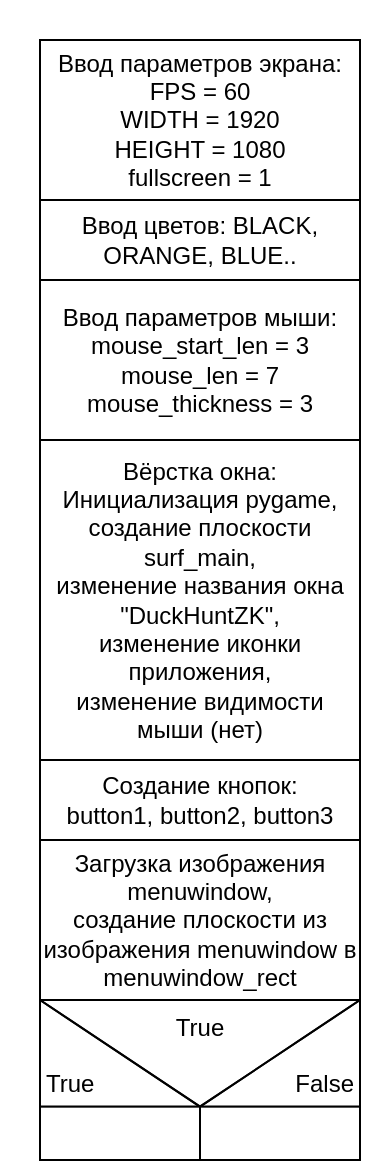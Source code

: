 <mxfile version="12.6.5" type="github">
  <diagram id="prtHgNgQTEPvFCAcTncT" name="Page-1">
    <mxGraphModel dx="1172" dy="1263" grid="1" gridSize="10" guides="1" tooltips="1" connect="1" arrows="1" fold="1" page="1" pageScale="1" pageWidth="827" pageHeight="1169" math="0" shadow="0">
      <root>
        <mxCell id="0"/>
        <mxCell id="1" parent="0"/>
        <mxCell id="jdtG7Yh1p48Bzpzom1qN-37" value="" style="group" parent="1" vertex="1" connectable="0">
          <mxGeometry x="20" y="20.0" width="120" height="40" as="geometry"/>
        </mxCell>
        <mxCell id="n9Zh9XnR0L69BOQKEp_e-7" value="Ввод параметров экрана: FPS = 60&lt;br&gt;WIDTH = 1920&lt;br&gt;HEIGHT = 1080&lt;br&gt;fullscreen = 1&lt;br&gt;" style="rounded=0;whiteSpace=wrap;html=1;" vertex="1" parent="1">
          <mxGeometry x="40" y="40" width="160" height="80" as="geometry"/>
        </mxCell>
        <mxCell id="n9Zh9XnR0L69BOQKEp_e-13" value="&lt;div style=&quot;white-space: normal&quot;&gt;Ввод цветов: BLACK, ORANGE, BLUE..&lt;/div&gt;" style="rounded=0;whiteSpace=wrap;html=1;" vertex="1" parent="1">
          <mxGeometry x="40" y="120" width="160" height="40" as="geometry"/>
        </mxCell>
        <mxCell id="n9Zh9XnR0L69BOQKEp_e-17" value="&lt;span style=&quot;white-space: normal&quot;&gt;Ввод параметров мыши: mouse_start_len = 3&lt;/span&gt;&lt;br style=&quot;white-space: normal&quot;&gt;&lt;div style=&quot;white-space: normal&quot;&gt;mouse_len = 7&lt;/div&gt;&lt;div style=&quot;white-space: normal&quot;&gt;mouse_thickness = 3&lt;/div&gt;" style="rounded=0;whiteSpace=wrap;html=1;" vertex="1" parent="1">
          <mxGeometry x="40" y="160" width="160" height="80" as="geometry"/>
        </mxCell>
        <mxCell id="n9Zh9XnR0L69BOQKEp_e-25" value="Создание кнопок:&lt;br&gt;button1, button2, button3" style="rounded=0;whiteSpace=wrap;html=1;" vertex="1" parent="1">
          <mxGeometry x="40" y="400" width="160" height="40" as="geometry"/>
        </mxCell>
        <mxCell id="n9Zh9XnR0L69BOQKEp_e-26" value="Загрузка изображения menuwindow,&lt;br&gt;создание плоскости из изображения menuwindow в menuwindow_rect" style="rounded=0;whiteSpace=wrap;html=1;" vertex="1" parent="1">
          <mxGeometry x="40" y="440" width="160" height="80" as="geometry"/>
        </mxCell>
        <mxCell id="n9Zh9XnR0L69BOQKEp_e-27" value="Вёрстка окна:&lt;br&gt;Инициализация pygame,&lt;br&gt;создание плоскости surf_main,&lt;br&gt;изменение названия окна &quot;DuckHuntZK&quot;,&lt;br&gt;изменение иконки приложения,&lt;br&gt;изменение видимости мыши (нет)" style="rounded=0;whiteSpace=wrap;html=1;" vertex="1" parent="1">
          <mxGeometry x="40" y="240" width="160" height="160" as="geometry"/>
        </mxCell>
        <mxCell id="n9Zh9XnR0L69BOQKEp_e-28" value="" style="group" vertex="1" connectable="0" parent="1">
          <mxGeometry x="40" y="520" width="160" height="80" as="geometry"/>
        </mxCell>
        <mxCell id="n9Zh9XnR0L69BOQKEp_e-29" value="" style="group;fillColor=none;" vertex="1" connectable="0" parent="n9Zh9XnR0L69BOQKEp_e-28">
          <mxGeometry width="160" height="80" as="geometry"/>
        </mxCell>
        <mxCell id="n9Zh9XnR0L69BOQKEp_e-30" value="" style="rounded=0;whiteSpace=wrap;html=1;fillColor=none;" vertex="1" parent="n9Zh9XnR0L69BOQKEp_e-29">
          <mxGeometry width="160" height="80" as="geometry"/>
        </mxCell>
        <mxCell id="n9Zh9XnR0L69BOQKEp_e-31" value="" style="group;fillColor=none;" vertex="1" connectable="0" parent="n9Zh9XnR0L69BOQKEp_e-29">
          <mxGeometry width="160" height="80" as="geometry"/>
        </mxCell>
        <mxCell id="n9Zh9XnR0L69BOQKEp_e-32" value="" style="group" vertex="1" connectable="0" parent="n9Zh9XnR0L69BOQKEp_e-31">
          <mxGeometry width="160" height="80" as="geometry"/>
        </mxCell>
        <mxCell id="n9Zh9XnR0L69BOQKEp_e-33" value="" style="group" vertex="1" connectable="0" parent="n9Zh9XnR0L69BOQKEp_e-32">
          <mxGeometry width="160" height="53.333" as="geometry"/>
        </mxCell>
        <mxCell id="n9Zh9XnR0L69BOQKEp_e-34" value="True" style="group;fillColor=#ffffff;" vertex="1" connectable="0" parent="n9Zh9XnR0L69BOQKEp_e-33">
          <mxGeometry width="160" height="53.333" as="geometry"/>
        </mxCell>
        <mxCell id="n9Zh9XnR0L69BOQKEp_e-35" style="edgeStyle=orthogonalEdgeStyle;rounded=0;orthogonalLoop=1;jettySize=auto;html=1;exitX=0.5;exitY=1;exitDx=0;exitDy=0;" edge="1" parent="n9Zh9XnR0L69BOQKEp_e-34">
          <mxGeometry relative="1" as="geometry">
            <mxPoint x="80" y="53.333" as="sourcePoint"/>
            <mxPoint x="80" y="53.333" as="targetPoint"/>
          </mxGeometry>
        </mxCell>
        <mxCell id="n9Zh9XnR0L69BOQKEp_e-36" value="" style="endArrow=none;html=1;" edge="1" parent="n9Zh9XnR0L69BOQKEp_e-34">
          <mxGeometry width="50" height="50" relative="1" as="geometry">
            <mxPoint as="sourcePoint"/>
            <mxPoint x="80" y="53.333" as="targetPoint"/>
          </mxGeometry>
        </mxCell>
        <mxCell id="n9Zh9XnR0L69BOQKEp_e-37" value="" style="endArrow=none;html=1;" edge="1" parent="n9Zh9XnR0L69BOQKEp_e-34">
          <mxGeometry width="50" height="50" relative="1" as="geometry">
            <mxPoint x="80" y="53.333" as="sourcePoint"/>
            <mxPoint x="160" as="targetPoint"/>
          </mxGeometry>
        </mxCell>
        <mxCell id="n9Zh9XnR0L69BOQKEp_e-38" value="" style="endArrow=none;html=1;" edge="1" parent="n9Zh9XnR0L69BOQKEp_e-34">
          <mxGeometry width="50" height="50" relative="1" as="geometry">
            <mxPoint as="sourcePoint"/>
            <mxPoint x="160" as="targetPoint"/>
          </mxGeometry>
        </mxCell>
        <mxCell id="n9Zh9XnR0L69BOQKEp_e-39" value="" style="group" vertex="1" connectable="0" parent="n9Zh9XnR0L69BOQKEp_e-34">
          <mxGeometry x="80" width="80" height="53.333" as="geometry"/>
        </mxCell>
        <mxCell id="n9Zh9XnR0L69BOQKEp_e-40" value="" style="endArrow=none;html=1;" edge="1" parent="n9Zh9XnR0L69BOQKEp_e-39">
          <mxGeometry width="50" height="50" relative="1" as="geometry">
            <mxPoint y="53.333" as="sourcePoint"/>
            <mxPoint x="80" as="targetPoint"/>
          </mxGeometry>
        </mxCell>
        <mxCell id="n9Zh9XnR0L69BOQKEp_e-41" value="" style="endArrow=none;html=1;" edge="1" parent="n9Zh9XnR0L69BOQKEp_e-39">
          <mxGeometry width="50" height="50" relative="1" as="geometry">
            <mxPoint x="80" y="53.333" as="sourcePoint"/>
            <mxPoint x="80" as="targetPoint"/>
          </mxGeometry>
        </mxCell>
        <mxCell id="n9Zh9XnR0L69BOQKEp_e-42" value="" style="endArrow=none;html=1;" edge="1" parent="n9Zh9XnR0L69BOQKEp_e-39">
          <mxGeometry width="50" height="50" relative="1" as="geometry">
            <mxPoint y="53.333" as="sourcePoint"/>
            <mxPoint x="80" y="53.333" as="targetPoint"/>
          </mxGeometry>
        </mxCell>
        <mxCell id="n9Zh9XnR0L69BOQKEp_e-43" value="" style="group" vertex="1" connectable="0" parent="n9Zh9XnR0L69BOQKEp_e-34">
          <mxGeometry width="80" height="53.333" as="geometry"/>
        </mxCell>
        <mxCell id="n9Zh9XnR0L69BOQKEp_e-44" value="" style="endArrow=none;html=1;" edge="1" parent="n9Zh9XnR0L69BOQKEp_e-43">
          <mxGeometry width="50" height="50" relative="1" as="geometry">
            <mxPoint y="53.333" as="sourcePoint"/>
            <mxPoint as="targetPoint"/>
          </mxGeometry>
        </mxCell>
        <mxCell id="n9Zh9XnR0L69BOQKEp_e-45" value="" style="endArrow=none;html=1;" edge="1" parent="n9Zh9XnR0L69BOQKEp_e-43">
          <mxGeometry width="50" height="50" relative="1" as="geometry">
            <mxPoint as="sourcePoint"/>
            <mxPoint x="80" y="53.333" as="targetPoint"/>
          </mxGeometry>
        </mxCell>
        <mxCell id="n9Zh9XnR0L69BOQKEp_e-46" value="" style="endArrow=none;html=1;" edge="1" parent="n9Zh9XnR0L69BOQKEp_e-43">
          <mxGeometry width="50" height="50" relative="1" as="geometry">
            <mxPoint y="53.333" as="sourcePoint"/>
            <mxPoint x="80" y="53.333" as="targetPoint"/>
          </mxGeometry>
        </mxCell>
        <mxCell id="n9Zh9XnR0L69BOQKEp_e-47" value="True" style="rounded=0;whiteSpace=wrap;html=1;fillColor=#ffffff;strokeColor=none;align=left;" vertex="1" parent="n9Zh9XnR0L69BOQKEp_e-34">
          <mxGeometry x="1.333" y="37.333" width="52" height="9.333" as="geometry"/>
        </mxCell>
        <mxCell id="n9Zh9XnR0L69BOQKEp_e-48" value="False" style="rounded=0;whiteSpace=wrap;html=1;fillColor=#ffffff;strokeColor=none;align=right;" vertex="1" parent="n9Zh9XnR0L69BOQKEp_e-34">
          <mxGeometry x="106.667" y="37.333" width="52" height="9.333" as="geometry"/>
        </mxCell>
        <mxCell id="n9Zh9XnR0L69BOQKEp_e-49" value="" style="rounded=0;whiteSpace=wrap;html=1;fillColor=#ffffff;" vertex="1" parent="n9Zh9XnR0L69BOQKEp_e-32">
          <mxGeometry y="53.333" width="80" height="26.667" as="geometry"/>
        </mxCell>
        <mxCell id="n9Zh9XnR0L69BOQKEp_e-50" value="" style="rounded=0;whiteSpace=wrap;html=1;fillColor=#ffffff;" vertex="1" parent="n9Zh9XnR0L69BOQKEp_e-32">
          <mxGeometry x="80" y="53.333" width="80" height="26.667" as="geometry"/>
        </mxCell>
      </root>
    </mxGraphModel>
  </diagram>
</mxfile>
